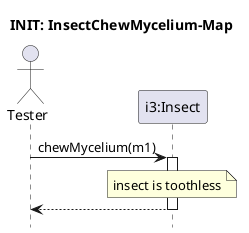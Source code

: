 @startuml Insect-chew-mycelium/toothless
hide footbox
title INIT: InsectChewMycelium-Map

actor Tester as S
participant "i3:Insect" as i3


S -> i3 : chewMycelium(m1)
activate i3
note over i3 : insect is toothless
return
@enduml